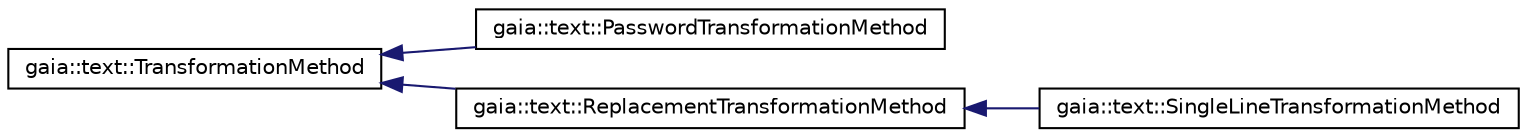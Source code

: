 digraph G
{
  edge [fontname="Helvetica",fontsize="10",labelfontname="Helvetica",labelfontsize="10"];
  node [fontname="Helvetica",fontsize="10",shape=record];
  rankdir=LR;
  Node1 [label="gaia::text::TransformationMethod",height=0.2,width=0.4,color="black", fillcolor="white", style="filled",URL="$de/d26/classgaia_1_1text_1_1_transformation_method.html",tooltip="TextView uses TransformationMethods to do things like replacing the characters of passwords with dots..."];
  Node1 -> Node2 [dir=back,color="midnightblue",fontsize="10",style="solid",fontname="Helvetica"];
  Node2 [label="gaia::text::PasswordTransformationMethod",height=0.2,width=0.4,color="black", fillcolor="white", style="filled",URL="$d7/d03/classgaia_1_1text_1_1_password_transformation_method.html",tooltip="For Password transformation method."];
  Node1 -> Node3 [dir=back,color="midnightblue",fontsize="10",style="solid",fontname="Helvetica"];
  Node3 [label="gaia::text::ReplacementTransformationMethod",height=0.2,width=0.4,color="black", fillcolor="white", style="filled",URL="$d8/d10/classgaia_1_1text_1_1_replacement_transformation_method.html",tooltip="This transformation method causes the characters in the getOriginal array to be replaced by the corre..."];
  Node3 -> Node4 [dir=back,color="midnightblue",fontsize="10",style="solid",fontname="Helvetica"];
  Node4 [label="gaia::text::SingleLineTransformationMethod",height=0.2,width=0.4,color="black", fillcolor="white", style="filled",URL="$d4/dcc/classgaia_1_1text_1_1_single_line_transformation_method.html",tooltip="Displayed single line characters."];
}
